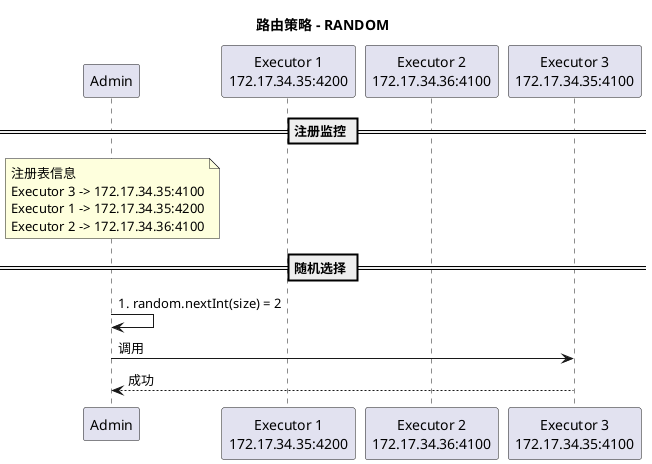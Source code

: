 @startuml
title 路由策略 - RANDOM

participant a as "Admin" order 10
participant e1 as "Executor 1\n172.17.34.35:4200" order 20
participant e2 as "Executor 2\n172.17.34.36:4100" order 30
participant e3 as "Executor 3\n172.17.34.35:4100" order 40

== 注册监控 ==
note over a
    注册表信息
    Executor 3 -> 172.17.34.35:4100
    Executor 1 -> 172.17.34.35:4200
    Executor 2 -> 172.17.34.36:4100
end note

== 随机选择 ==
a -> a : \
1. random.nextInt(size) = 2

a -> e3 : 调用
a <-- e3 : 成功
@enduml